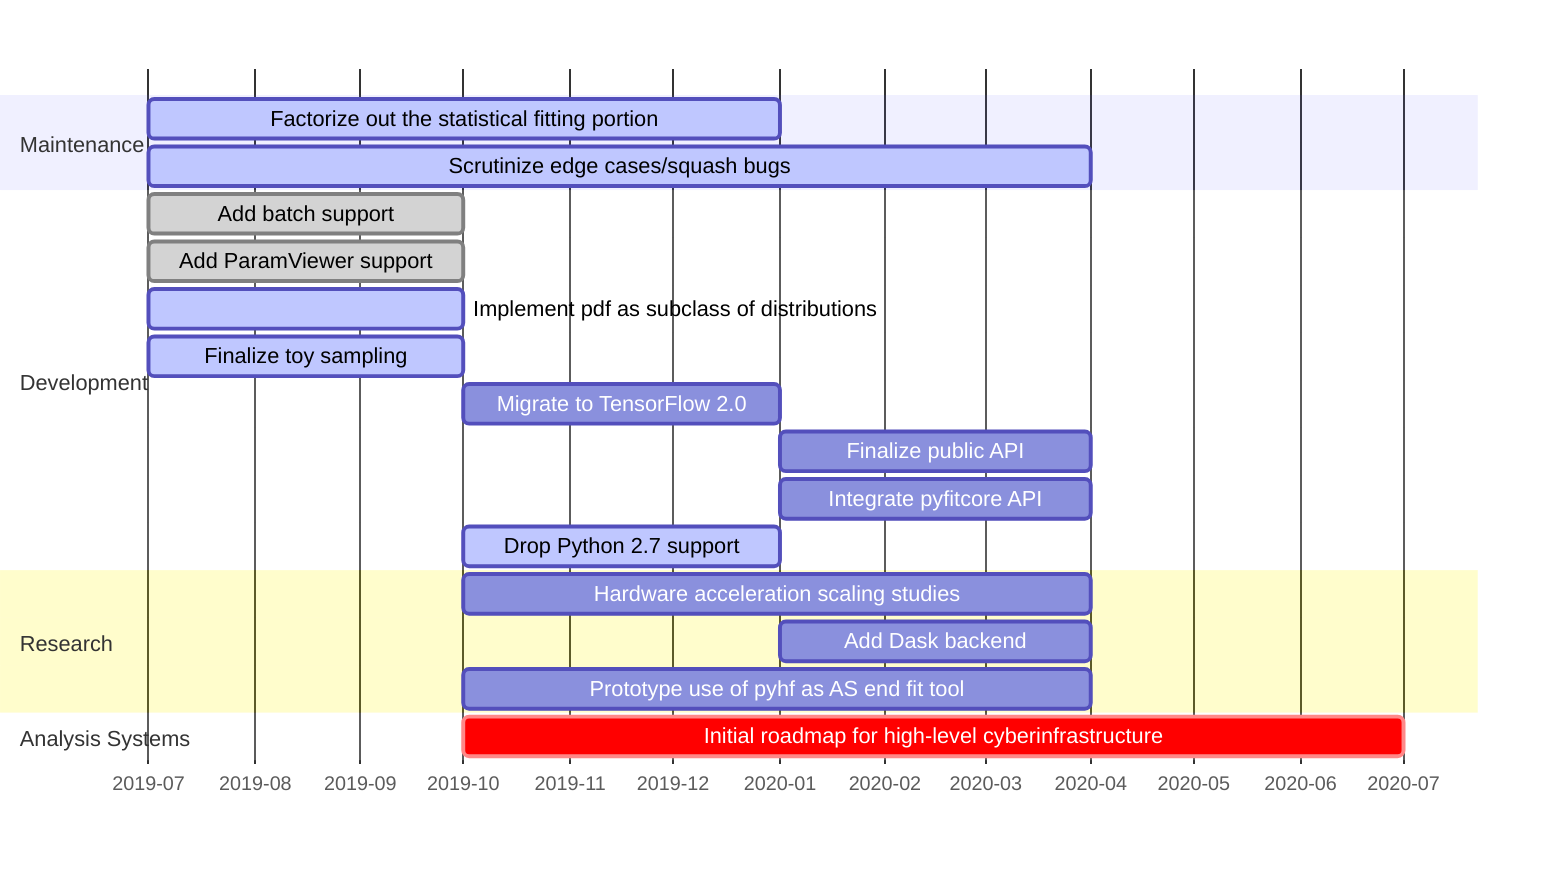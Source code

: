 gantt
    dateFormat YYYY-Q
    axisFormat  %Y-%m

    section Maintenance
    Factorize out the statistical fitting portion           :active, 2019-3, 2020-1
    Scrutinize edge cases/squash bugs                       :active, 2019-3, 2020-2

    section Development
    Add batch support                           :done,   2019-3, 2019-4
    Add ParamViewer support                     :done,   2019-3, 2019-4
    Implement pdf as subclass of distributions  :active, 2019-3, 2019-4
    Finalize toy sampling                       :active, 2019-3, 2019-4
    Migrate to TensorFlow 2.0                   :        2019-4, 2020-1
    Finalize public API                         :        2020-1, 2020-2
    Integrate pyfitcore API                 :        2020-1, 2020-2
    Drop Python 2.7 support                     :active, py2EOL, 2019-4, 2020-1

    section Research
    Hardware acceleration scaling studies   :        2019-4,        2020-2
    Add Dask backend:                       :        2020-1,        2020-2
    Prototype use of pyhf as AS end fit tool:        2019-4,        2020-2

    section Analysis Systems
    Initial roadmap for high-level cyberinfrastructure        :crit,   2019-4, 2020-3